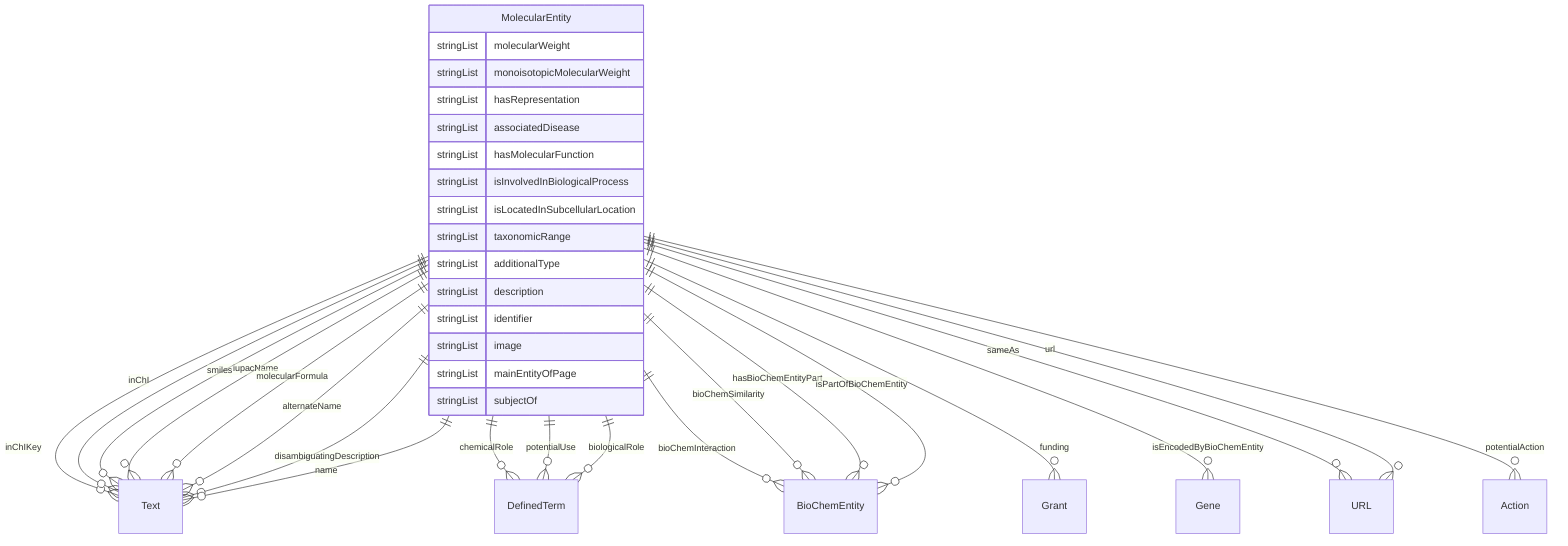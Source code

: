 erDiagram
MolecularEntity {
    stringList molecularWeight  
    stringList monoisotopicMolecularWeight  
    stringList hasRepresentation  
    stringList associatedDisease  
    stringList hasMolecularFunction  
    stringList isInvolvedInBiologicalProcess  
    stringList isLocatedInSubcellularLocation  
    stringList taxonomicRange  
    stringList additionalType  
    stringList description  
    stringList identifier  
    stringList image  
    stringList mainEntityOfPage  
    stringList subjectOf  
}

MolecularEntity ||--}o Text : "inChI"
MolecularEntity ||--}o Text : "inChIKey"
MolecularEntity ||--}o Text : "smiles"
MolecularEntity ||--}o DefinedTerm : "chemicalRole"
MolecularEntity ||--}o Text : "iupacName"
MolecularEntity ||--}o Text : "molecularFormula"
MolecularEntity ||--}o DefinedTerm : "potentialUse"
MolecularEntity ||--}o BioChemEntity : "bioChemInteraction"
MolecularEntity ||--}o BioChemEntity : "bioChemSimilarity"
MolecularEntity ||--}o DefinedTerm : "biologicalRole"
MolecularEntity ||--}o Grant : "funding"
MolecularEntity ||--}o BioChemEntity : "hasBioChemEntityPart"
MolecularEntity ||--}o Gene : "isEncodedByBioChemEntity"
MolecularEntity ||--}o BioChemEntity : "isPartOfBioChemEntity"
MolecularEntity ||--}o Text : "alternateName"
MolecularEntity ||--}o Text : "disambiguatingDescription"
MolecularEntity ||--}o Text : "name"
MolecularEntity ||--}o URL : "sameAs"
MolecularEntity ||--}o Action : "potentialAction"
MolecularEntity ||--}o URL : "url"